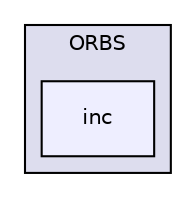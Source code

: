 digraph "C:/Users/Marco/Workspace/GitHub/ORBS/Project-O.R.B.S/prj/ORBS/inc" {
  compound=true
  node [ fontsize="10", fontname="Helvetica"];
  edge [ labelfontsize="10", labelfontname="Helvetica"];
  subgraph clusterdir_d0e36b50ca46edf8088cd8cc7d069f15 {
    graph [ bgcolor="#ddddee", pencolor="black", label="ORBS" fontname="Helvetica", fontsize="10", URL="dir_d0e36b50ca46edf8088cd8cc7d069f15.html"]
  dir_c055d4f91be058f06ee1545ef06e88e5 [shape=box, label="inc", style="filled", fillcolor="#eeeeff", pencolor="black", URL="dir_c055d4f91be058f06ee1545ef06e88e5.html"];
  }
}
